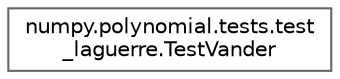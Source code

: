 digraph "Graphical Class Hierarchy"
{
 // LATEX_PDF_SIZE
  bgcolor="transparent";
  edge [fontname=Helvetica,fontsize=10,labelfontname=Helvetica,labelfontsize=10];
  node [fontname=Helvetica,fontsize=10,shape=box,height=0.2,width=0.4];
  rankdir="LR";
  Node0 [id="Node000000",label="numpy.polynomial.tests.test\l_laguerre.TestVander",height=0.2,width=0.4,color="grey40", fillcolor="white", style="filled",URL="$d9/d54/classnumpy_1_1polynomial_1_1tests_1_1test__laguerre_1_1TestVander.html",tooltip=" "];
}
